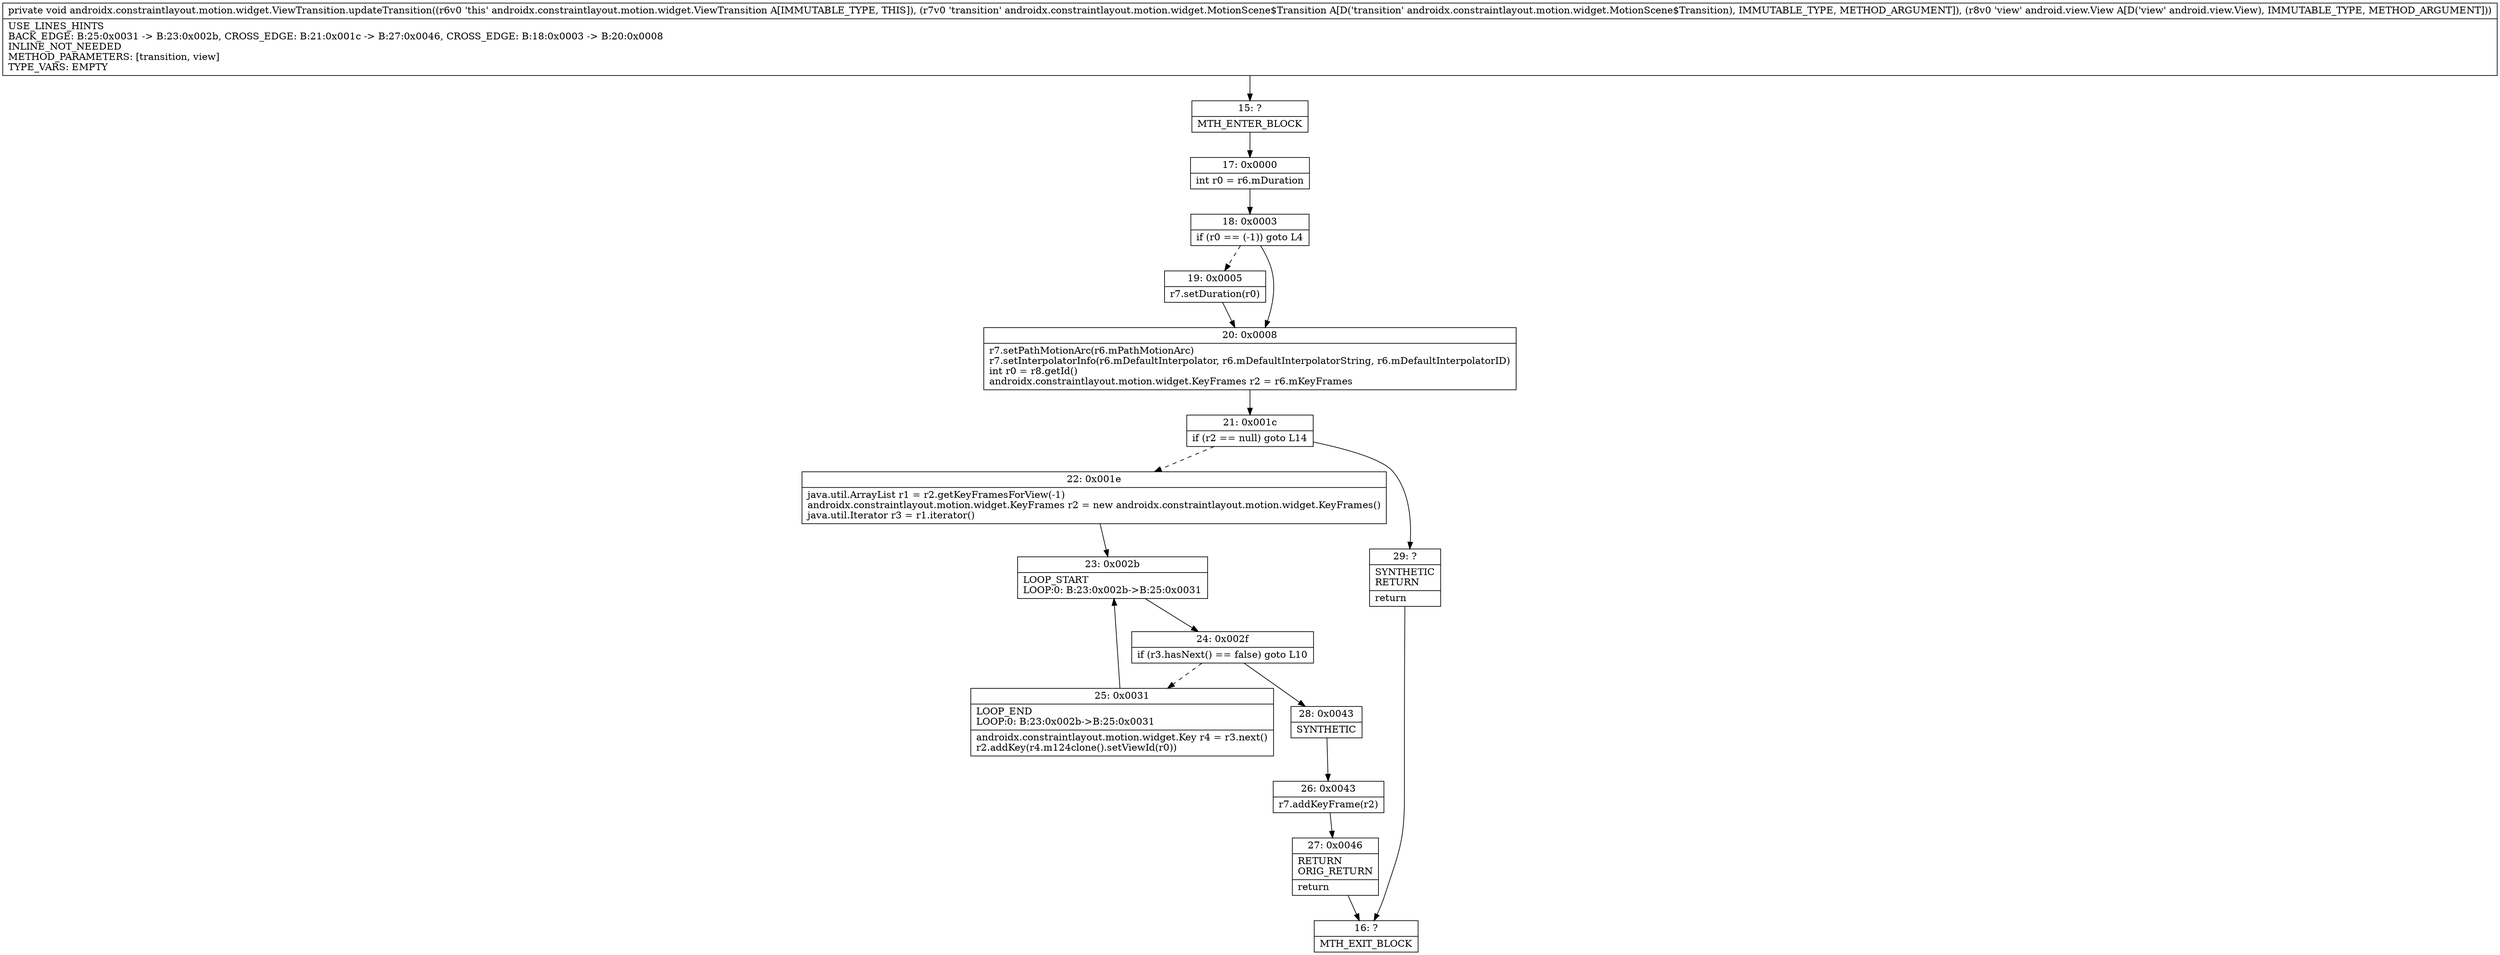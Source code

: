 digraph "CFG forandroidx.constraintlayout.motion.widget.ViewTransition.updateTransition(Landroidx\/constraintlayout\/motion\/widget\/MotionScene$Transition;Landroid\/view\/View;)V" {
Node_15 [shape=record,label="{15\:\ ?|MTH_ENTER_BLOCK\l}"];
Node_17 [shape=record,label="{17\:\ 0x0000|int r0 = r6.mDuration\l}"];
Node_18 [shape=record,label="{18\:\ 0x0003|if (r0 == (\-1)) goto L4\l}"];
Node_19 [shape=record,label="{19\:\ 0x0005|r7.setDuration(r0)\l}"];
Node_20 [shape=record,label="{20\:\ 0x0008|r7.setPathMotionArc(r6.mPathMotionArc)\lr7.setInterpolatorInfo(r6.mDefaultInterpolator, r6.mDefaultInterpolatorString, r6.mDefaultInterpolatorID)\lint r0 = r8.getId()\landroidx.constraintlayout.motion.widget.KeyFrames r2 = r6.mKeyFrames\l}"];
Node_21 [shape=record,label="{21\:\ 0x001c|if (r2 == null) goto L14\l}"];
Node_22 [shape=record,label="{22\:\ 0x001e|java.util.ArrayList r1 = r2.getKeyFramesForView(\-1)\landroidx.constraintlayout.motion.widget.KeyFrames r2 = new androidx.constraintlayout.motion.widget.KeyFrames()\ljava.util.Iterator r3 = r1.iterator()\l}"];
Node_23 [shape=record,label="{23\:\ 0x002b|LOOP_START\lLOOP:0: B:23:0x002b\-\>B:25:0x0031\l}"];
Node_24 [shape=record,label="{24\:\ 0x002f|if (r3.hasNext() == false) goto L10\l}"];
Node_25 [shape=record,label="{25\:\ 0x0031|LOOP_END\lLOOP:0: B:23:0x002b\-\>B:25:0x0031\l|androidx.constraintlayout.motion.widget.Key r4 = r3.next()\lr2.addKey(r4.m124clone().setViewId(r0))\l}"];
Node_28 [shape=record,label="{28\:\ 0x0043|SYNTHETIC\l}"];
Node_26 [shape=record,label="{26\:\ 0x0043|r7.addKeyFrame(r2)\l}"];
Node_27 [shape=record,label="{27\:\ 0x0046|RETURN\lORIG_RETURN\l|return\l}"];
Node_16 [shape=record,label="{16\:\ ?|MTH_EXIT_BLOCK\l}"];
Node_29 [shape=record,label="{29\:\ ?|SYNTHETIC\lRETURN\l|return\l}"];
MethodNode[shape=record,label="{private void androidx.constraintlayout.motion.widget.ViewTransition.updateTransition((r6v0 'this' androidx.constraintlayout.motion.widget.ViewTransition A[IMMUTABLE_TYPE, THIS]), (r7v0 'transition' androidx.constraintlayout.motion.widget.MotionScene$Transition A[D('transition' androidx.constraintlayout.motion.widget.MotionScene$Transition), IMMUTABLE_TYPE, METHOD_ARGUMENT]), (r8v0 'view' android.view.View A[D('view' android.view.View), IMMUTABLE_TYPE, METHOD_ARGUMENT]))  | USE_LINES_HINTS\lBACK_EDGE: B:25:0x0031 \-\> B:23:0x002b, CROSS_EDGE: B:21:0x001c \-\> B:27:0x0046, CROSS_EDGE: B:18:0x0003 \-\> B:20:0x0008\lINLINE_NOT_NEEDED\lMETHOD_PARAMETERS: [transition, view]\lTYPE_VARS: EMPTY\l}"];
MethodNode -> Node_15;Node_15 -> Node_17;
Node_17 -> Node_18;
Node_18 -> Node_19[style=dashed];
Node_18 -> Node_20;
Node_19 -> Node_20;
Node_20 -> Node_21;
Node_21 -> Node_22[style=dashed];
Node_21 -> Node_29;
Node_22 -> Node_23;
Node_23 -> Node_24;
Node_24 -> Node_25[style=dashed];
Node_24 -> Node_28;
Node_25 -> Node_23;
Node_28 -> Node_26;
Node_26 -> Node_27;
Node_27 -> Node_16;
Node_29 -> Node_16;
}

